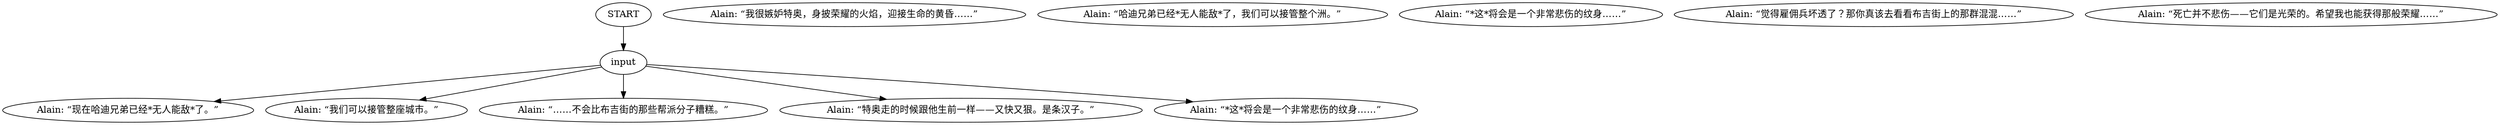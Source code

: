 # WHIRLING F1 / Alain barks post tribunal
# barks of Alain as Titus did not get shot
# ==================================================
digraph G {
	  0 [label="START"];
	  1 [label="input"];
	  2 [label="Alain: “现在哈迪兄弟已经*无人能敌*了。”"];
	  3 [label="Alain: “我很嫉妒特奥，身披荣耀的火焰，迎接生命的黄昏……”"];
	  4 [label="Alain: “我们可以接管整座城市。”"];
	  5 [label="Alain: “……不会比布吉街的那些帮派分子糟糕。”"];
	  6 [label="Alain: “特奥走的时候跟他生前一样——又快又狠。是条汉子。”"];
	  7 [label="Alain: “*这*将会是一个非常悲伤的纹身……”"];
	  8 [label="Alain: “哈迪兄弟已经*无人能敌*了，我们可以接管整个洲。”"];
	  10 [label="Alain: “*这*将会是一个非常悲伤的纹身……”"];
	  11 [label="Alain: “觉得雇佣兵坏透了？那你真该去看看布吉街上的那群混混……”"];
	  12 [label="Alain: “死亡并不悲伤——它们是光荣的。希望我也能获得那般荣耀……”"];
	  0 -> 1
	  1 -> 2
	  1 -> 4
	  1 -> 5
	  1 -> 6
	  1 -> 7
}

